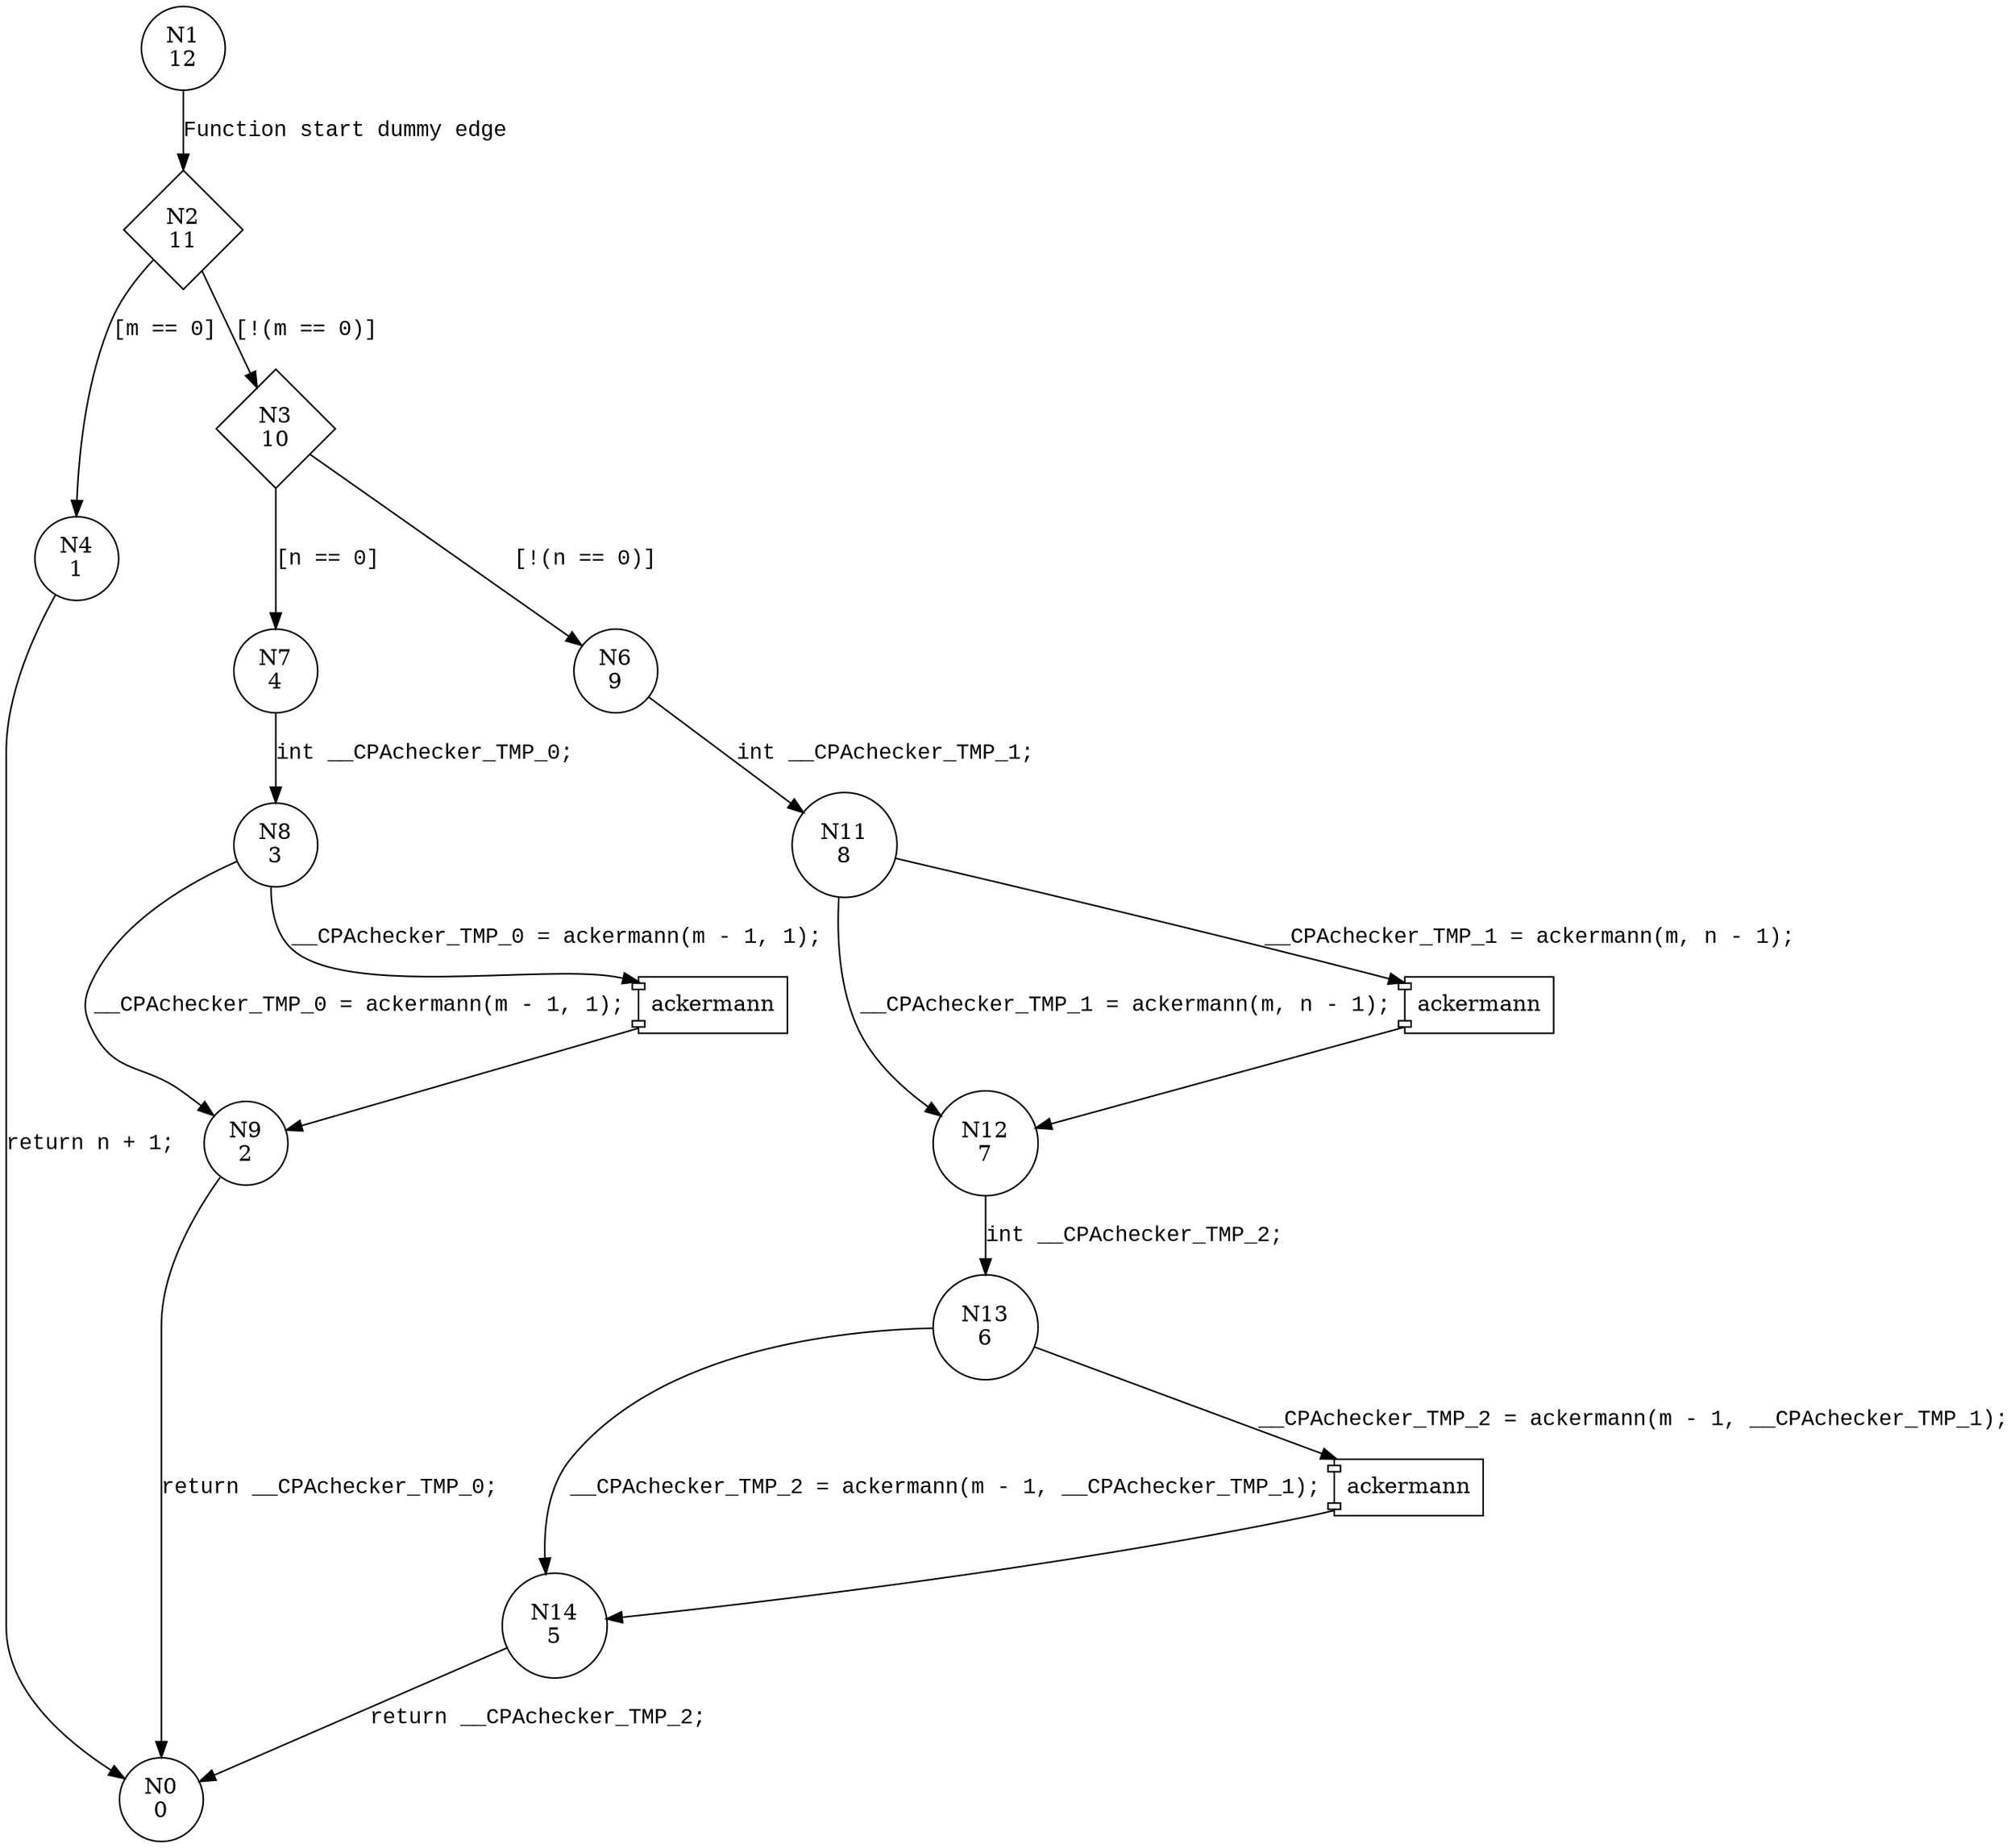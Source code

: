 digraph ackermann {
1 [shape="circle" label="N1\n12"]
2 [shape="diamond" label="N2\n11"]
4 [shape="circle" label="N4\n1"]
3 [shape="diamond" label="N3\n10"]
7 [shape="circle" label="N7\n4"]
6 [shape="circle" label="N6\n9"]
11 [shape="circle" label="N11\n8"]
12 [shape="circle" label="N12\n7"]
13 [shape="circle" label="N13\n6"]
14 [shape="circle" label="N14\n5"]
0 [shape="circle" label="N0\n0"]
8 [shape="circle" label="N8\n3"]
9 [shape="circle" label="N9\n2"]
1 -> 2 [label="Function start dummy edge" fontname="Courier New"]
2 -> 4 [label="[m == 0]" fontname="Courier New"]
2 -> 3 [label="[!(m == 0)]" fontname="Courier New"]
3 -> 7 [label="[n == 0]" fontname="Courier New"]
3 -> 6 [label="[!(n == 0)]" fontname="Courier New"]
100001 [shape="component" label="ackermann"]
11 -> 100001 [label="__CPAchecker_TMP_1 = ackermann(m, n - 1);" fontname="Courier New"]
100001 -> 12 [label="" fontname="Courier New"]
11 -> 12 [label="__CPAchecker_TMP_1 = ackermann(m, n - 1);" fontname="Courier New"]
12 -> 13 [label="int __CPAchecker_TMP_2;" fontname="Courier New"]
100002 [shape="component" label="ackermann"]
13 -> 100002 [label="__CPAchecker_TMP_2 = ackermann(m - 1, __CPAchecker_TMP_1);" fontname="Courier New"]
100002 -> 14 [label="" fontname="Courier New"]
13 -> 14 [label="__CPAchecker_TMP_2 = ackermann(m - 1, __CPAchecker_TMP_1);" fontname="Courier New"]
14 -> 0 [label="return __CPAchecker_TMP_2;" fontname="Courier New"]
100003 [shape="component" label="ackermann"]
8 -> 100003 [label="__CPAchecker_TMP_0 = ackermann(m - 1, 1);" fontname="Courier New"]
100003 -> 9 [label="" fontname="Courier New"]
8 -> 9 [label="__CPAchecker_TMP_0 = ackermann(m - 1, 1);" fontname="Courier New"]
9 -> 0 [label="return __CPAchecker_TMP_0;" fontname="Courier New"]
6 -> 11 [label="int __CPAchecker_TMP_1;" fontname="Courier New"]
7 -> 8 [label="int __CPAchecker_TMP_0;" fontname="Courier New"]
4 -> 0 [label="return n + 1;" fontname="Courier New"]
}